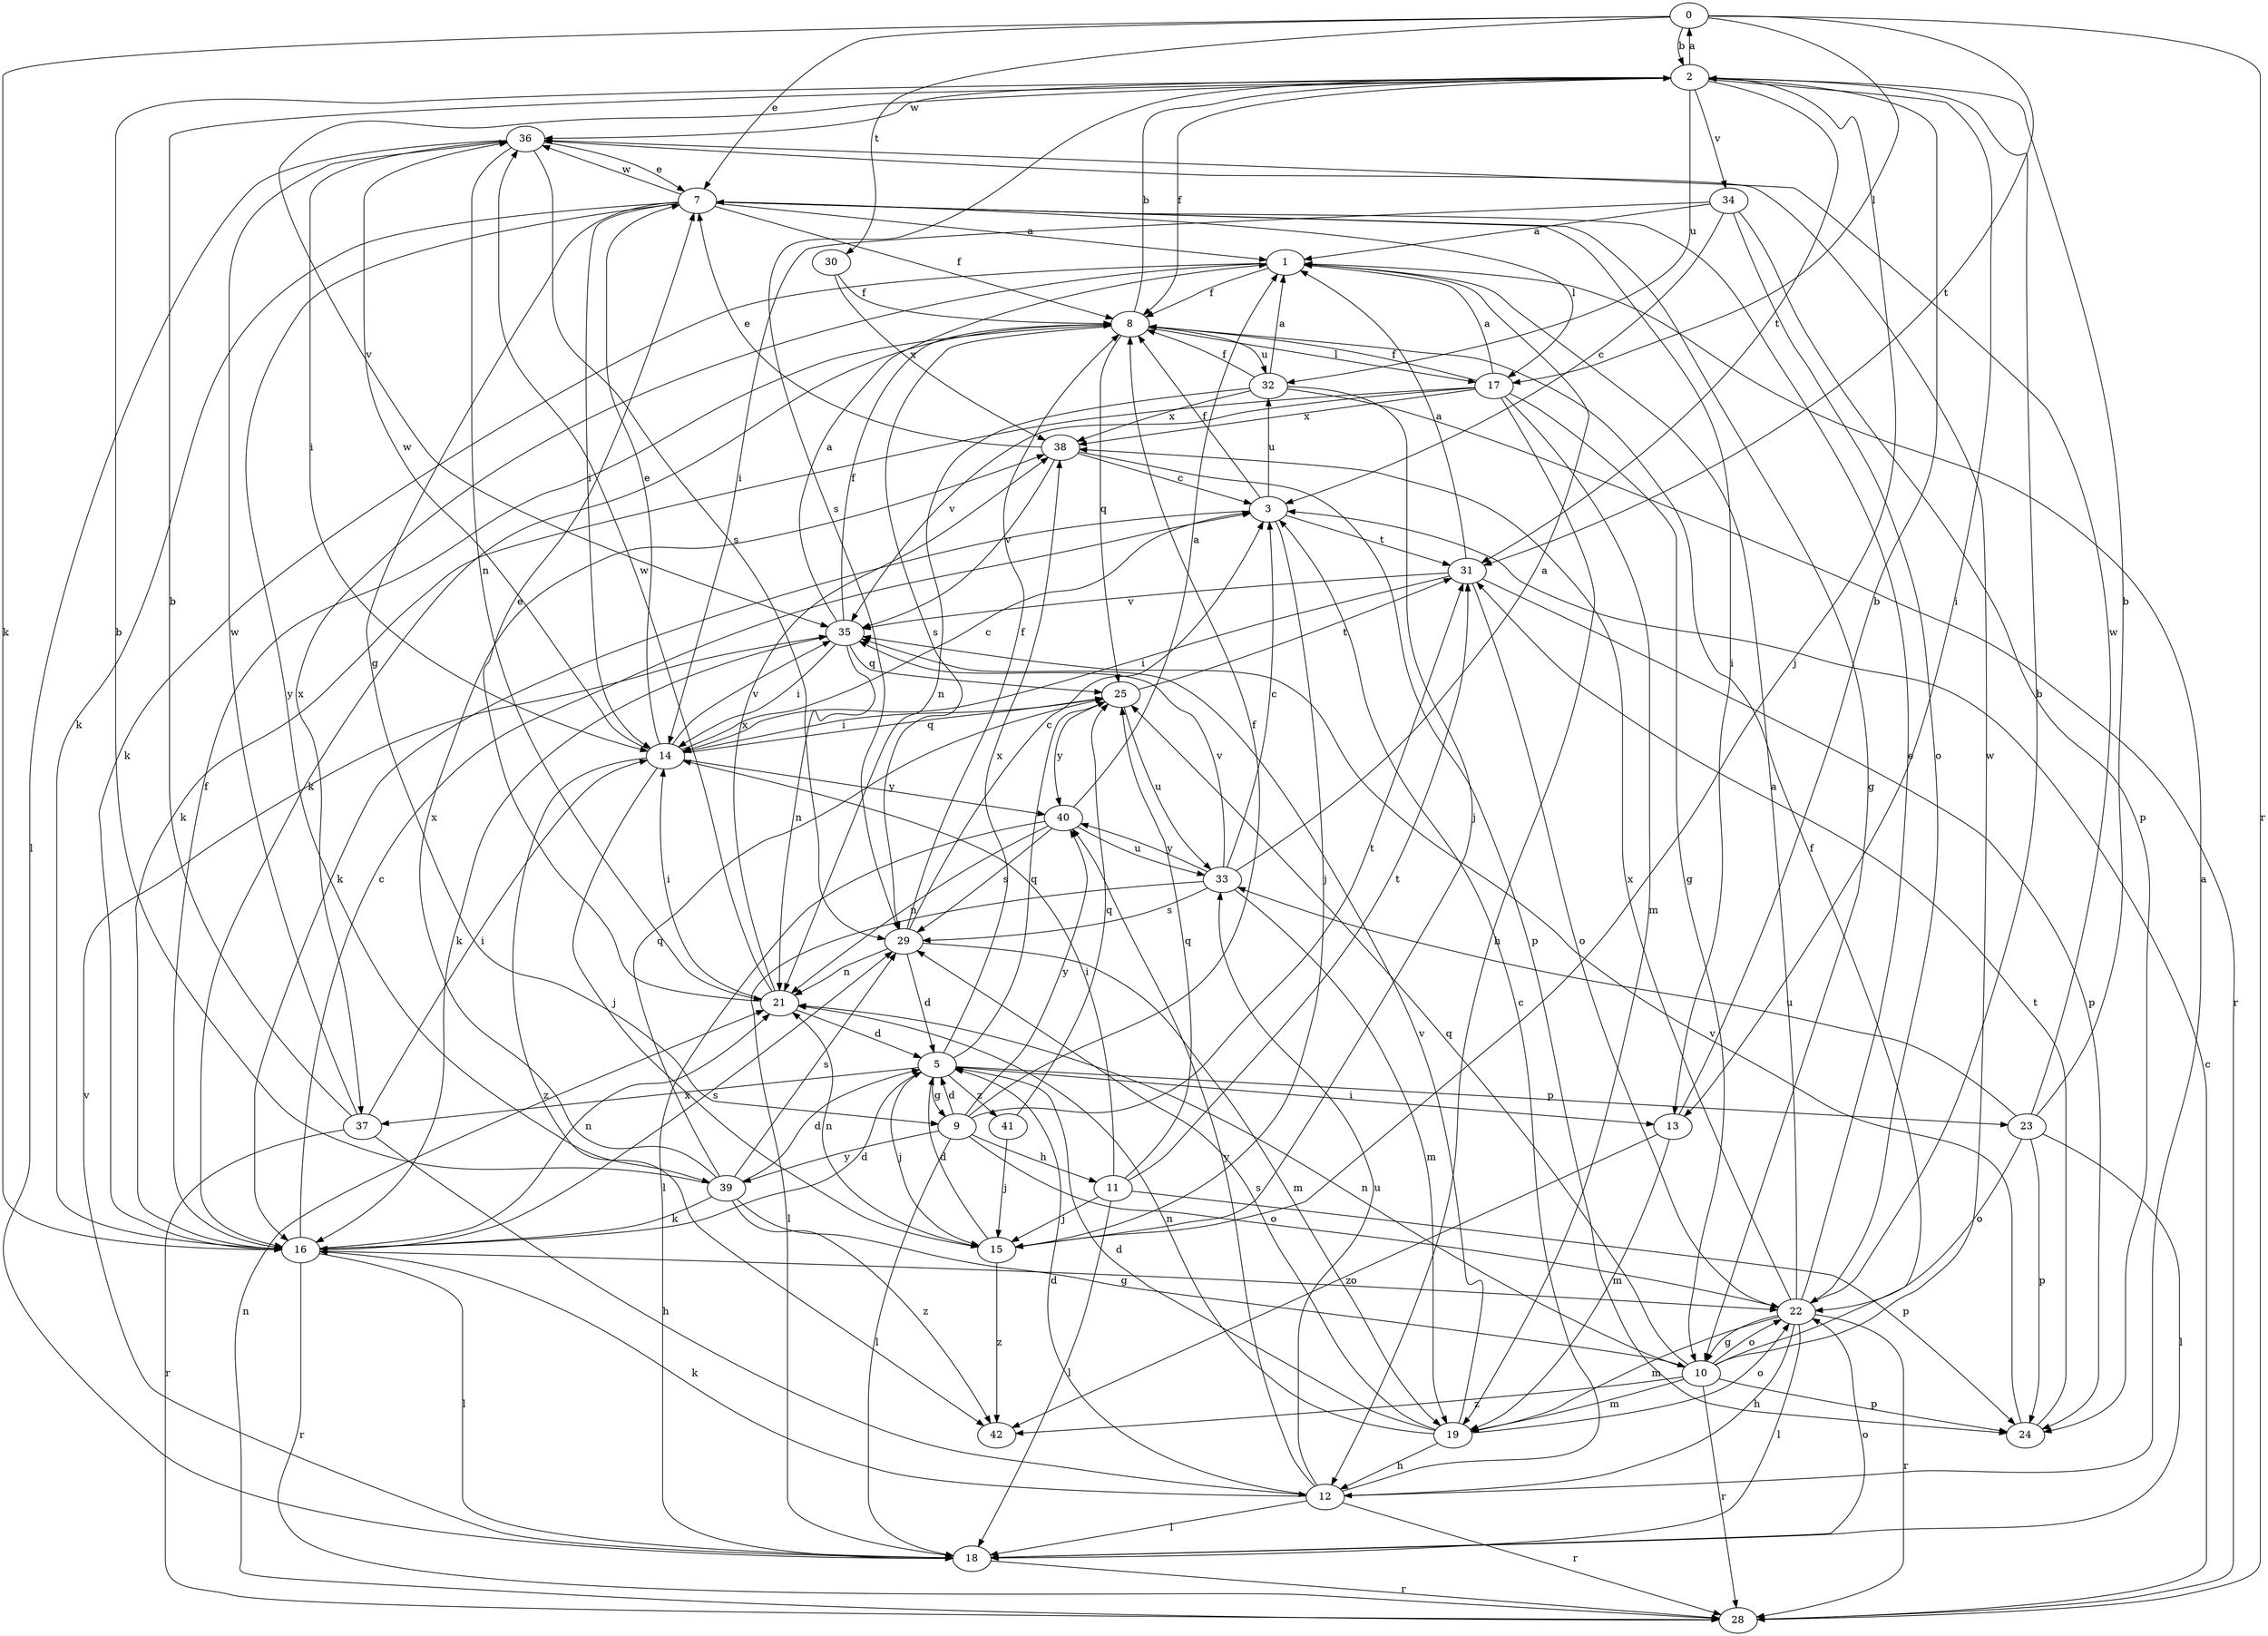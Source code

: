 strict digraph  {
0;
1;
2;
3;
5;
7;
8;
9;
10;
11;
12;
13;
14;
15;
16;
17;
18;
19;
21;
22;
23;
24;
25;
28;
29;
30;
31;
32;
33;
34;
35;
36;
37;
38;
39;
40;
41;
42;
0 -> 2  [label=b];
0 -> 7  [label=e];
0 -> 16  [label=k];
0 -> 17  [label=l];
0 -> 28  [label=r];
0 -> 30  [label=t];
0 -> 31  [label=t];
1 -> 8  [label=f];
1 -> 16  [label=k];
1 -> 37  [label=x];
2 -> 0  [label=a];
2 -> 8  [label=f];
2 -> 13  [label=i];
2 -> 15  [label=j];
2 -> 29  [label=s];
2 -> 31  [label=t];
2 -> 32  [label=u];
2 -> 34  [label=v];
2 -> 35  [label=v];
2 -> 36  [label=w];
3 -> 8  [label=f];
3 -> 15  [label=j];
3 -> 16  [label=k];
3 -> 31  [label=t];
3 -> 32  [label=u];
5 -> 9  [label=g];
5 -> 13  [label=i];
5 -> 15  [label=j];
5 -> 23  [label=p];
5 -> 25  [label=q];
5 -> 37  [label=x];
5 -> 38  [label=x];
5 -> 41  [label=z];
7 -> 1  [label=a];
7 -> 8  [label=f];
7 -> 9  [label=g];
7 -> 10  [label=g];
7 -> 13  [label=i];
7 -> 14  [label=i];
7 -> 16  [label=k];
7 -> 17  [label=l];
7 -> 36  [label=w];
7 -> 39  [label=y];
8 -> 2  [label=b];
8 -> 16  [label=k];
8 -> 17  [label=l];
8 -> 25  [label=q];
8 -> 29  [label=s];
8 -> 32  [label=u];
9 -> 5  [label=d];
9 -> 8  [label=f];
9 -> 11  [label=h];
9 -> 18  [label=l];
9 -> 22  [label=o];
9 -> 31  [label=t];
9 -> 39  [label=y];
9 -> 40  [label=y];
10 -> 8  [label=f];
10 -> 19  [label=m];
10 -> 21  [label=n];
10 -> 22  [label=o];
10 -> 24  [label=p];
10 -> 25  [label=q];
10 -> 28  [label=r];
10 -> 36  [label=w];
10 -> 42  [label=z];
11 -> 14  [label=i];
11 -> 15  [label=j];
11 -> 18  [label=l];
11 -> 24  [label=p];
11 -> 25  [label=q];
11 -> 31  [label=t];
12 -> 1  [label=a];
12 -> 3  [label=c];
12 -> 5  [label=d];
12 -> 16  [label=k];
12 -> 18  [label=l];
12 -> 28  [label=r];
12 -> 33  [label=u];
12 -> 40  [label=y];
13 -> 2  [label=b];
13 -> 19  [label=m];
13 -> 42  [label=z];
14 -> 3  [label=c];
14 -> 7  [label=e];
14 -> 15  [label=j];
14 -> 25  [label=q];
14 -> 35  [label=v];
14 -> 36  [label=w];
14 -> 40  [label=y];
14 -> 42  [label=z];
15 -> 5  [label=d];
15 -> 21  [label=n];
15 -> 42  [label=z];
16 -> 3  [label=c];
16 -> 5  [label=d];
16 -> 8  [label=f];
16 -> 18  [label=l];
16 -> 21  [label=n];
16 -> 22  [label=o];
16 -> 28  [label=r];
16 -> 29  [label=s];
17 -> 1  [label=a];
17 -> 8  [label=f];
17 -> 10  [label=g];
17 -> 12  [label=h];
17 -> 16  [label=k];
17 -> 19  [label=m];
17 -> 35  [label=v];
17 -> 38  [label=x];
18 -> 22  [label=o];
18 -> 28  [label=r];
18 -> 35  [label=v];
19 -> 5  [label=d];
19 -> 12  [label=h];
19 -> 21  [label=n];
19 -> 22  [label=o];
19 -> 29  [label=s];
19 -> 35  [label=v];
21 -> 5  [label=d];
21 -> 7  [label=e];
21 -> 14  [label=i];
21 -> 36  [label=w];
21 -> 38  [label=x];
22 -> 1  [label=a];
22 -> 2  [label=b];
22 -> 7  [label=e];
22 -> 10  [label=g];
22 -> 12  [label=h];
22 -> 18  [label=l];
22 -> 19  [label=m];
22 -> 28  [label=r];
22 -> 38  [label=x];
23 -> 2  [label=b];
23 -> 18  [label=l];
23 -> 22  [label=o];
23 -> 24  [label=p];
23 -> 33  [label=u];
23 -> 36  [label=w];
24 -> 31  [label=t];
24 -> 35  [label=v];
25 -> 14  [label=i];
25 -> 31  [label=t];
25 -> 33  [label=u];
25 -> 40  [label=y];
28 -> 3  [label=c];
28 -> 21  [label=n];
29 -> 3  [label=c];
29 -> 5  [label=d];
29 -> 8  [label=f];
29 -> 19  [label=m];
29 -> 21  [label=n];
30 -> 8  [label=f];
30 -> 38  [label=x];
31 -> 1  [label=a];
31 -> 14  [label=i];
31 -> 22  [label=o];
31 -> 24  [label=p];
31 -> 35  [label=v];
32 -> 1  [label=a];
32 -> 8  [label=f];
32 -> 15  [label=j];
32 -> 21  [label=n];
32 -> 28  [label=r];
32 -> 38  [label=x];
33 -> 1  [label=a];
33 -> 3  [label=c];
33 -> 18  [label=l];
33 -> 19  [label=m];
33 -> 29  [label=s];
33 -> 35  [label=v];
33 -> 40  [label=y];
34 -> 1  [label=a];
34 -> 3  [label=c];
34 -> 14  [label=i];
34 -> 22  [label=o];
34 -> 24  [label=p];
35 -> 1  [label=a];
35 -> 8  [label=f];
35 -> 14  [label=i];
35 -> 16  [label=k];
35 -> 21  [label=n];
35 -> 25  [label=q];
36 -> 7  [label=e];
36 -> 14  [label=i];
36 -> 18  [label=l];
36 -> 21  [label=n];
36 -> 29  [label=s];
37 -> 2  [label=b];
37 -> 12  [label=h];
37 -> 14  [label=i];
37 -> 28  [label=r];
37 -> 36  [label=w];
38 -> 3  [label=c];
38 -> 7  [label=e];
38 -> 24  [label=p];
38 -> 35  [label=v];
39 -> 2  [label=b];
39 -> 5  [label=d];
39 -> 10  [label=g];
39 -> 16  [label=k];
39 -> 25  [label=q];
39 -> 29  [label=s];
39 -> 38  [label=x];
39 -> 42  [label=z];
40 -> 1  [label=a];
40 -> 18  [label=l];
40 -> 21  [label=n];
40 -> 29  [label=s];
40 -> 33  [label=u];
41 -> 15  [label=j];
41 -> 25  [label=q];
}
